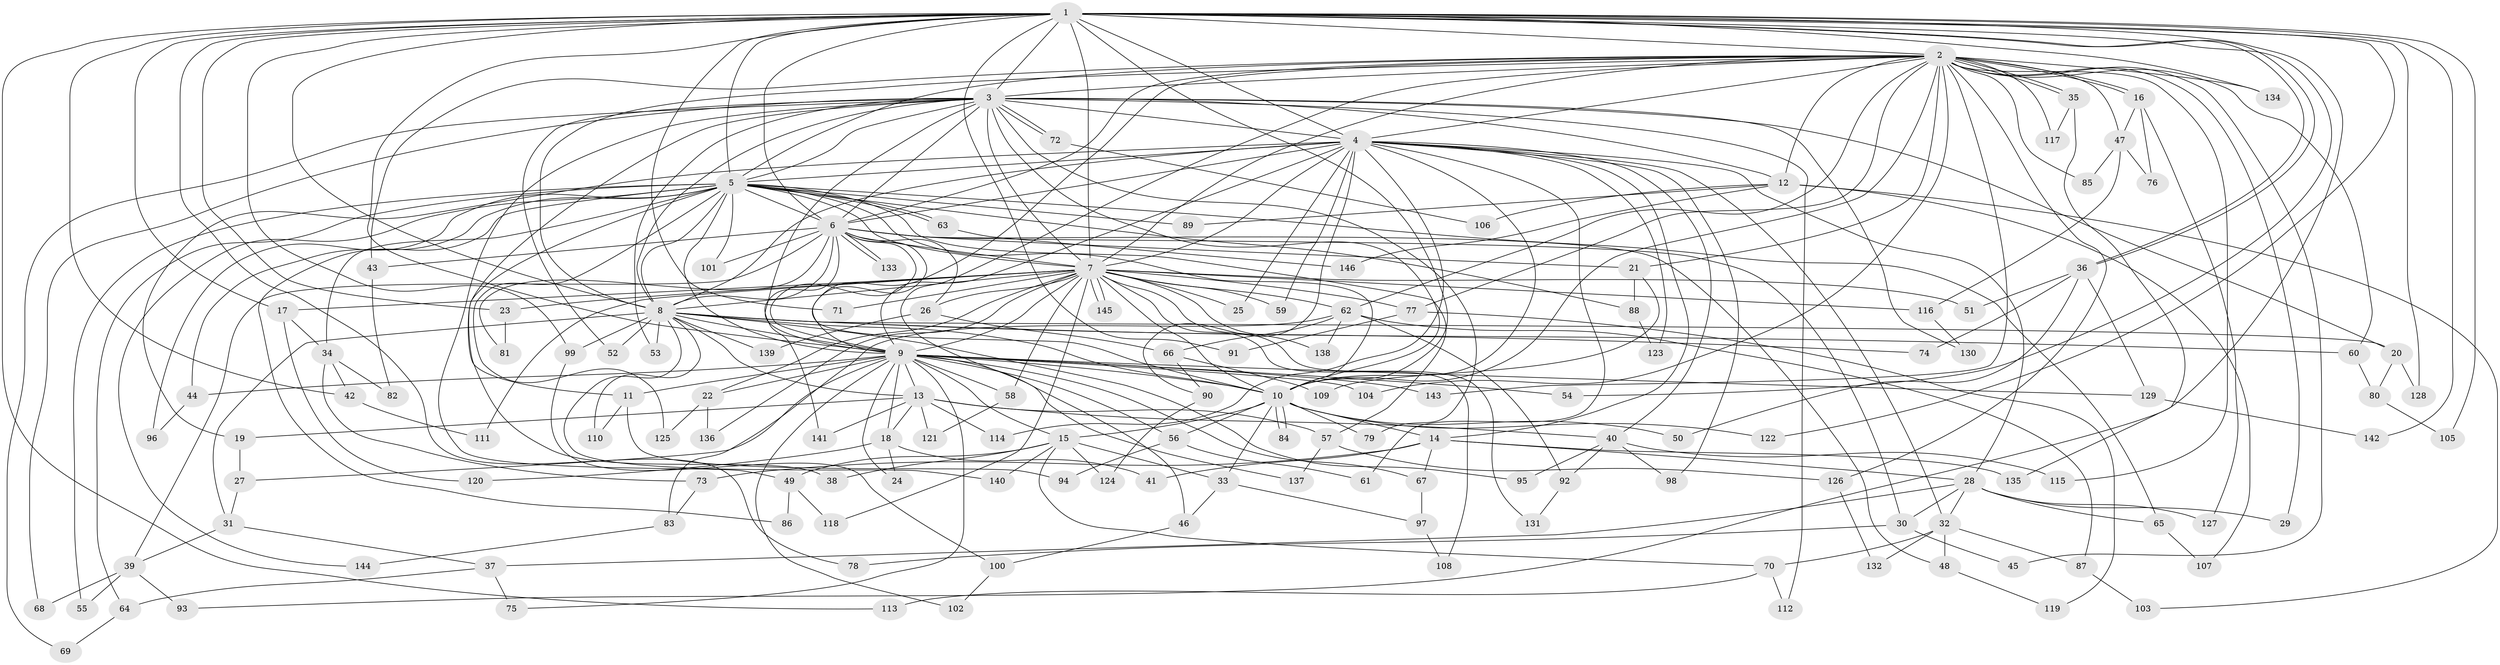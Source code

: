 // coarse degree distribution, {19: 0.03333333333333333, 38: 0.016666666666666666, 20: 0.016666666666666666, 21: 0.016666666666666666, 14: 0.016666666666666666, 11: 0.016666666666666666, 5: 0.11666666666666667, 8: 0.03333333333333333, 6: 0.1, 7: 0.016666666666666666, 4: 0.1, 3: 0.13333333333333333, 12: 0.016666666666666666, 2: 0.3333333333333333, 1: 0.03333333333333333}
// Generated by graph-tools (version 1.1) at 2025/49/03/04/25 22:49:47]
// undirected, 146 vertices, 317 edges
graph export_dot {
  node [color=gray90,style=filled];
  1;
  2;
  3;
  4;
  5;
  6;
  7;
  8;
  9;
  10;
  11;
  12;
  13;
  14;
  15;
  16;
  17;
  18;
  19;
  20;
  21;
  22;
  23;
  24;
  25;
  26;
  27;
  28;
  29;
  30;
  31;
  32;
  33;
  34;
  35;
  36;
  37;
  38;
  39;
  40;
  41;
  42;
  43;
  44;
  45;
  46;
  47;
  48;
  49;
  50;
  51;
  52;
  53;
  54;
  55;
  56;
  57;
  58;
  59;
  60;
  61;
  62;
  63;
  64;
  65;
  66;
  67;
  68;
  69;
  70;
  71;
  72;
  73;
  74;
  75;
  76;
  77;
  78;
  79;
  80;
  81;
  82;
  83;
  84;
  85;
  86;
  87;
  88;
  89;
  90;
  91;
  92;
  93;
  94;
  95;
  96;
  97;
  98;
  99;
  100;
  101;
  102;
  103;
  104;
  105;
  106;
  107;
  108;
  109;
  110;
  111;
  112;
  113;
  114;
  115;
  116;
  117;
  118;
  119;
  120;
  121;
  122;
  123;
  124;
  125;
  126;
  127;
  128;
  129;
  130;
  131;
  132;
  133;
  134;
  135;
  136;
  137;
  138;
  139;
  140;
  141;
  142;
  143;
  144;
  145;
  146;
  1 -- 2;
  1 -- 3;
  1 -- 4;
  1 -- 5;
  1 -- 6;
  1 -- 7;
  1 -- 8;
  1 -- 9;
  1 -- 10;
  1 -- 17;
  1 -- 23;
  1 -- 36;
  1 -- 36;
  1 -- 42;
  1 -- 54;
  1 -- 71;
  1 -- 78;
  1 -- 91;
  1 -- 93;
  1 -- 99;
  1 -- 105;
  1 -- 113;
  1 -- 122;
  1 -- 128;
  1 -- 134;
  1 -- 142;
  2 -- 3;
  2 -- 4;
  2 -- 5;
  2 -- 6;
  2 -- 7;
  2 -- 8;
  2 -- 9;
  2 -- 10;
  2 -- 12;
  2 -- 16;
  2 -- 16;
  2 -- 21;
  2 -- 29;
  2 -- 35;
  2 -- 35;
  2 -- 43;
  2 -- 45;
  2 -- 46;
  2 -- 47;
  2 -- 60;
  2 -- 62;
  2 -- 77;
  2 -- 85;
  2 -- 104;
  2 -- 115;
  2 -- 117;
  2 -- 126;
  2 -- 134;
  2 -- 143;
  3 -- 4;
  3 -- 5;
  3 -- 6;
  3 -- 7;
  3 -- 8;
  3 -- 9;
  3 -- 10;
  3 -- 11;
  3 -- 12;
  3 -- 20;
  3 -- 49;
  3 -- 52;
  3 -- 53;
  3 -- 68;
  3 -- 69;
  3 -- 72;
  3 -- 72;
  3 -- 79;
  3 -- 112;
  3 -- 130;
  4 -- 5;
  4 -- 6;
  4 -- 7;
  4 -- 8;
  4 -- 9;
  4 -- 10;
  4 -- 14;
  4 -- 19;
  4 -- 25;
  4 -- 28;
  4 -- 32;
  4 -- 40;
  4 -- 59;
  4 -- 61;
  4 -- 90;
  4 -- 98;
  4 -- 114;
  4 -- 123;
  5 -- 6;
  5 -- 7;
  5 -- 8;
  5 -- 9;
  5 -- 10;
  5 -- 34;
  5 -- 38;
  5 -- 44;
  5 -- 55;
  5 -- 57;
  5 -- 63;
  5 -- 63;
  5 -- 64;
  5 -- 65;
  5 -- 86;
  5 -- 88;
  5 -- 89;
  5 -- 96;
  5 -- 101;
  5 -- 125;
  5 -- 144;
  6 -- 7;
  6 -- 8;
  6 -- 9;
  6 -- 10;
  6 -- 21;
  6 -- 26;
  6 -- 30;
  6 -- 39;
  6 -- 43;
  6 -- 48;
  6 -- 81;
  6 -- 101;
  6 -- 133;
  6 -- 133;
  6 -- 141;
  7 -- 8;
  7 -- 9;
  7 -- 10;
  7 -- 17;
  7 -- 22;
  7 -- 23;
  7 -- 25;
  7 -- 26;
  7 -- 51;
  7 -- 58;
  7 -- 59;
  7 -- 62;
  7 -- 71;
  7 -- 77;
  7 -- 108;
  7 -- 111;
  7 -- 116;
  7 -- 118;
  7 -- 131;
  7 -- 136;
  7 -- 138;
  7 -- 145;
  7 -- 145;
  8 -- 9;
  8 -- 10;
  8 -- 13;
  8 -- 20;
  8 -- 31;
  8 -- 52;
  8 -- 53;
  8 -- 60;
  8 -- 74;
  8 -- 95;
  8 -- 99;
  8 -- 110;
  8 -- 139;
  8 -- 140;
  9 -- 10;
  9 -- 11;
  9 -- 13;
  9 -- 15;
  9 -- 18;
  9 -- 22;
  9 -- 24;
  9 -- 27;
  9 -- 44;
  9 -- 54;
  9 -- 56;
  9 -- 58;
  9 -- 67;
  9 -- 75;
  9 -- 102;
  9 -- 104;
  9 -- 129;
  9 -- 137;
  9 -- 143;
  10 -- 14;
  10 -- 15;
  10 -- 33;
  10 -- 50;
  10 -- 56;
  10 -- 79;
  10 -- 84;
  10 -- 84;
  10 -- 122;
  11 -- 94;
  11 -- 110;
  12 -- 89;
  12 -- 103;
  12 -- 106;
  12 -- 107;
  12 -- 146;
  13 -- 18;
  13 -- 19;
  13 -- 40;
  13 -- 57;
  13 -- 114;
  13 -- 121;
  13 -- 141;
  14 -- 28;
  14 -- 41;
  14 -- 67;
  14 -- 73;
  14 -- 135;
  15 -- 33;
  15 -- 38;
  15 -- 49;
  15 -- 70;
  15 -- 124;
  15 -- 140;
  16 -- 47;
  16 -- 76;
  16 -- 127;
  17 -- 34;
  17 -- 120;
  18 -- 24;
  18 -- 41;
  18 -- 120;
  19 -- 27;
  20 -- 80;
  20 -- 128;
  21 -- 88;
  21 -- 109;
  22 -- 125;
  22 -- 136;
  23 -- 81;
  26 -- 66;
  26 -- 139;
  27 -- 31;
  28 -- 29;
  28 -- 30;
  28 -- 32;
  28 -- 37;
  28 -- 65;
  28 -- 127;
  30 -- 45;
  30 -- 78;
  31 -- 37;
  31 -- 39;
  32 -- 48;
  32 -- 70;
  32 -- 87;
  32 -- 132;
  33 -- 46;
  33 -- 97;
  34 -- 42;
  34 -- 73;
  34 -- 82;
  35 -- 117;
  35 -- 135;
  36 -- 50;
  36 -- 51;
  36 -- 74;
  36 -- 129;
  37 -- 64;
  37 -- 75;
  39 -- 55;
  39 -- 68;
  39 -- 93;
  40 -- 92;
  40 -- 95;
  40 -- 98;
  40 -- 115;
  42 -- 111;
  43 -- 82;
  44 -- 96;
  46 -- 100;
  47 -- 76;
  47 -- 85;
  47 -- 116;
  48 -- 119;
  49 -- 86;
  49 -- 118;
  56 -- 61;
  56 -- 94;
  57 -- 126;
  57 -- 137;
  58 -- 121;
  60 -- 80;
  62 -- 66;
  62 -- 83;
  62 -- 87;
  62 -- 92;
  62 -- 138;
  63 -- 146;
  64 -- 69;
  65 -- 107;
  66 -- 90;
  66 -- 109;
  67 -- 97;
  70 -- 112;
  70 -- 113;
  72 -- 106;
  73 -- 83;
  77 -- 91;
  77 -- 119;
  80 -- 105;
  83 -- 144;
  87 -- 103;
  88 -- 123;
  90 -- 124;
  92 -- 131;
  97 -- 108;
  99 -- 100;
  100 -- 102;
  116 -- 130;
  126 -- 132;
  129 -- 142;
}
